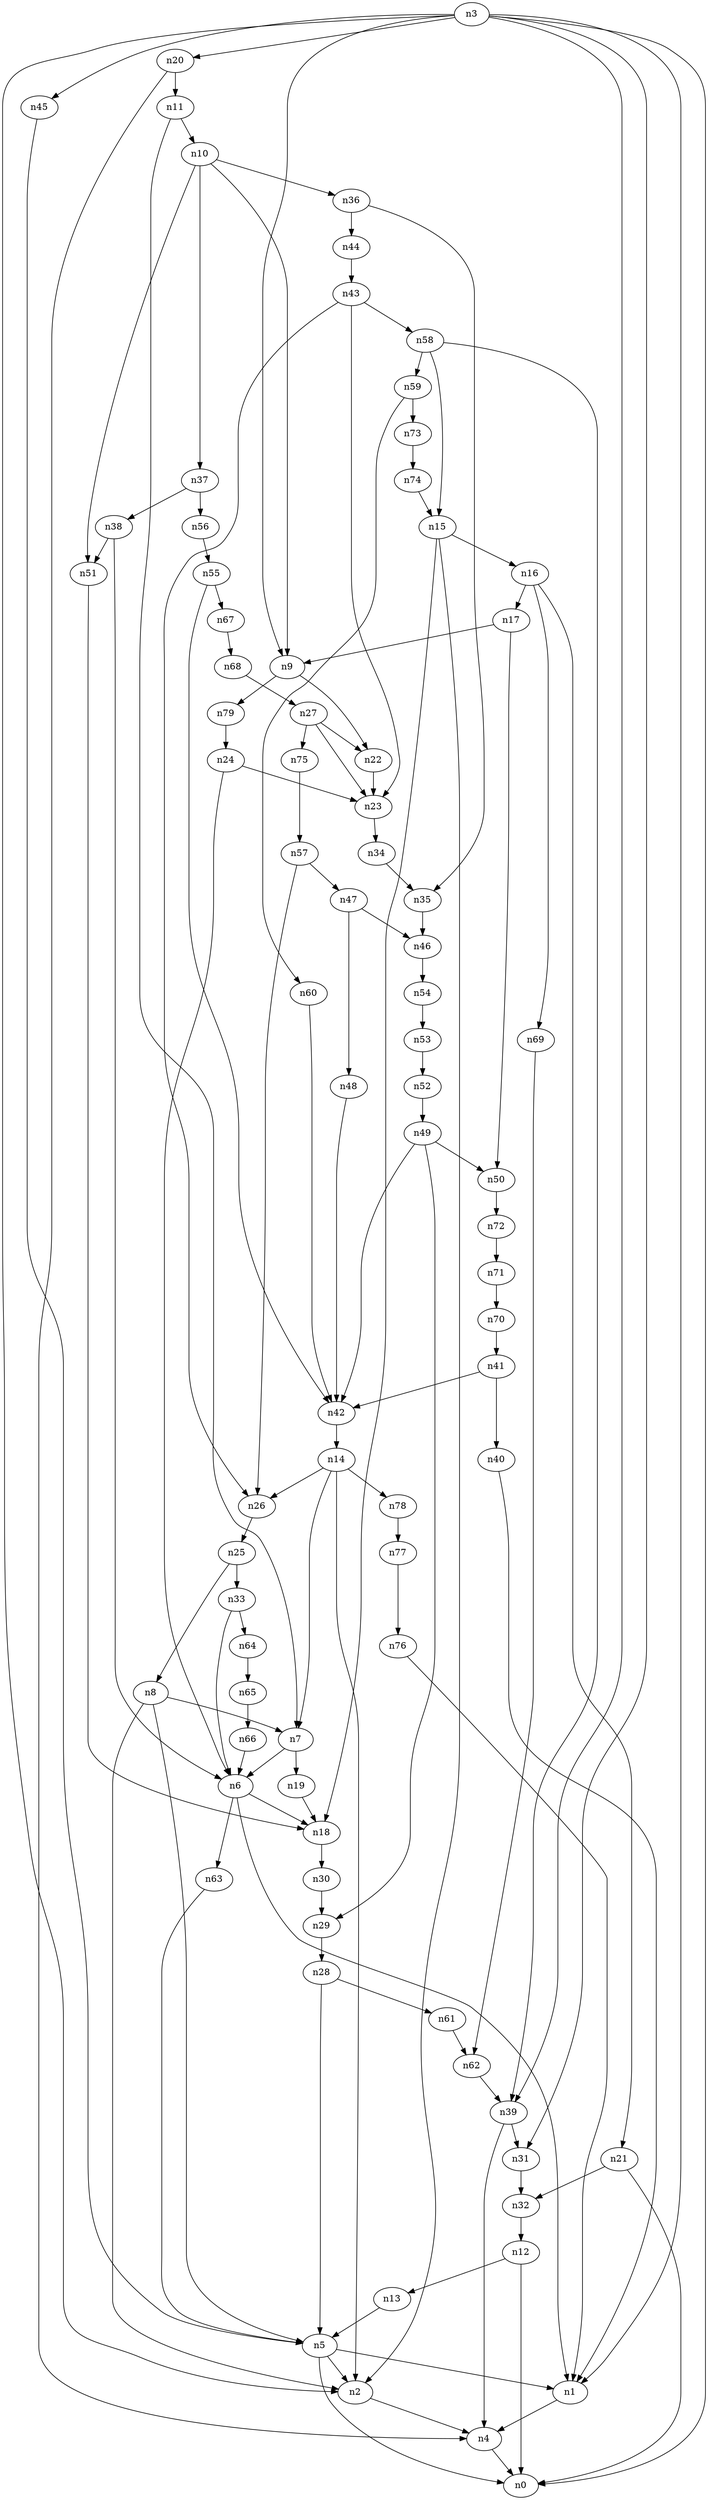 digraph G {
	n1 -> n4	 [_graphml_id=e4];
	n2 -> n4	 [_graphml_id=e7];
	n3 -> n0	 [_graphml_id=e0];
	n3 -> n1	 [_graphml_id=e3];
	n3 -> n2	 [_graphml_id=e6];
	n3 -> n9	 [_graphml_id=e13];
	n3 -> n20	 [_graphml_id=e29];
	n3 -> n31	 [_graphml_id=e49];
	n3 -> n39	 [_graphml_id=e62];
	n3 -> n45	 [_graphml_id=e72];
	n4 -> n0	 [_graphml_id=e1];
	n5 -> n0	 [_graphml_id=e2];
	n5 -> n1	 [_graphml_id=e5];
	n5 -> n2	 [_graphml_id=e8];
	n6 -> n1	 [_graphml_id=e9];
	n6 -> n18	 [_graphml_id=e26];
	n6 -> n63	 [_graphml_id=e101];
	n7 -> n6	 [_graphml_id=e10];
	n7 -> n19	 [_graphml_id=e28];
	n8 -> n2	 [_graphml_id=e12];
	n8 -> n5	 [_graphml_id=e34];
	n8 -> n7	 [_graphml_id=e11];
	n9 -> n22	 [_graphml_id=e35];
	n9 -> n79	 [_graphml_id=e128];
	n10 -> n9	 [_graphml_id=e14];
	n10 -> n36	 [_graphml_id=e58];
	n10 -> n37	 [_graphml_id=e59];
	n10 -> n51	 [_graphml_id=e83];
	n11 -> n7	 [_graphml_id=e16];
	n11 -> n10	 [_graphml_id=e15];
	n12 -> n0	 [_graphml_id=e17];
	n12 -> n13	 [_graphml_id=e18];
	n13 -> n5	 [_graphml_id=e19];
	n14 -> n2	 [_graphml_id=e21];
	n14 -> n7	 [_graphml_id=e20];
	n14 -> n26	 [_graphml_id=e41];
	n14 -> n78	 [_graphml_id=e127];
	n15 -> n2	 [_graphml_id=e22];
	n15 -> n16	 [_graphml_id=e23];
	n15 -> n18	 [_graphml_id=e44];
	n16 -> n17	 [_graphml_id=e24];
	n16 -> n21	 [_graphml_id=e33];
	n16 -> n69	 [_graphml_id=e112];
	n17 -> n9	 [_graphml_id=e25];
	n17 -> n50	 [_graphml_id=e80];
	n18 -> n30	 [_graphml_id=e48];
	n19 -> n18	 [_graphml_id=e27];
	n20 -> n4	 [_graphml_id=e30];
	n20 -> n11	 [_graphml_id=e31];
	n21 -> n0	 [_graphml_id=e32];
	n21 -> n32	 [_graphml_id=e54];
	n22 -> n23	 [_graphml_id=e36];
	n23 -> n34	 [_graphml_id=e55];
	n24 -> n6	 [_graphml_id=e38];
	n24 -> n23	 [_graphml_id=e37];
	n25 -> n8	 [_graphml_id=e39];
	n25 -> n33	 [_graphml_id=e53];
	n26 -> n25	 [_graphml_id=e40];
	n27 -> n22	 [_graphml_id=e43];
	n27 -> n23	 [_graphml_id=e42];
	n27 -> n75	 [_graphml_id=e122];
	n28 -> n5	 [_graphml_id=e45];
	n28 -> n61	 [_graphml_id=e98];
	n29 -> n28	 [_graphml_id=e46];
	n30 -> n29	 [_graphml_id=e47];
	n31 -> n32	 [_graphml_id=e50];
	n32 -> n12	 [_graphml_id=e51];
	n33 -> n6	 [_graphml_id=e52];
	n33 -> n64	 [_graphml_id=e104];
	n34 -> n35	 [_graphml_id=e56];
	n35 -> n46	 [_graphml_id=e74];
	n36 -> n35	 [_graphml_id=e57];
	n36 -> n44	 [_graphml_id=e70];
	n37 -> n38	 [_graphml_id=e60];
	n37 -> n56	 [_graphml_id=e90];
	n38 -> n6	 [_graphml_id=e61];
	n38 -> n51	 [_graphml_id=e82];
	n39 -> n4	 [_graphml_id=e73];
	n39 -> n31	 [_graphml_id=e63];
	n40 -> n1	 [_graphml_id=e64];
	n41 -> n40	 [_graphml_id=e65];
	n41 -> n42	 [_graphml_id=e66];
	n42 -> n14	 [_graphml_id=e67];
	n43 -> n23	 [_graphml_id=e68];
	n43 -> n26	 [_graphml_id=e93];
	n43 -> n58	 [_graphml_id=e103];
	n44 -> n43	 [_graphml_id=e69];
	n45 -> n5	 [_graphml_id=e71];
	n46 -> n54	 [_graphml_id=e87];
	n47 -> n46	 [_graphml_id=e75];
	n47 -> n48	 [_graphml_id=e76];
	n48 -> n42	 [_graphml_id=e77];
	n49 -> n29	 [_graphml_id=e78];
	n49 -> n42	 [_graphml_id=e113];
	n49 -> n50	 [_graphml_id=e79];
	n50 -> n72	 [_graphml_id=e117];
	n51 -> n18	 [_graphml_id=e81];
	n52 -> n49	 [_graphml_id=e84];
	n53 -> n52	 [_graphml_id=e85];
	n54 -> n53	 [_graphml_id=e86];
	n55 -> n42	 [_graphml_id=e88];
	n55 -> n67	 [_graphml_id=e108];
	n56 -> n55	 [_graphml_id=e89];
	n57 -> n26	 [_graphml_id=e92];
	n57 -> n47	 [_graphml_id=e91];
	n58 -> n15	 [_graphml_id=e94];
	n58 -> n39	 [_graphml_id=e123];
	n58 -> n59	 [_graphml_id=e95];
	n59 -> n60	 [_graphml_id=e96];
	n59 -> n73	 [_graphml_id=e118];
	n60 -> n42	 [_graphml_id=e97];
	n61 -> n62	 [_graphml_id=e99];
	n62 -> n39	 [_graphml_id=e100];
	n63 -> n5	 [_graphml_id=e102];
	n64 -> n65	 [_graphml_id=e105];
	n65 -> n66	 [_graphml_id=e106];
	n66 -> n6	 [_graphml_id=e107];
	n67 -> n68	 [_graphml_id=e109];
	n68 -> n27	 [_graphml_id=e110];
	n69 -> n62	 [_graphml_id=e111];
	n70 -> n41	 [_graphml_id=e114];
	n71 -> n70	 [_graphml_id=e115];
	n72 -> n71	 [_graphml_id=e116];
	n73 -> n74	 [_graphml_id=e119];
	n74 -> n15	 [_graphml_id=e120];
	n75 -> n57	 [_graphml_id=e121];
	n76 -> n1	 [_graphml_id=e124];
	n77 -> n76	 [_graphml_id=e125];
	n78 -> n77	 [_graphml_id=e126];
	n79 -> n24	 [_graphml_id=e129];
}
